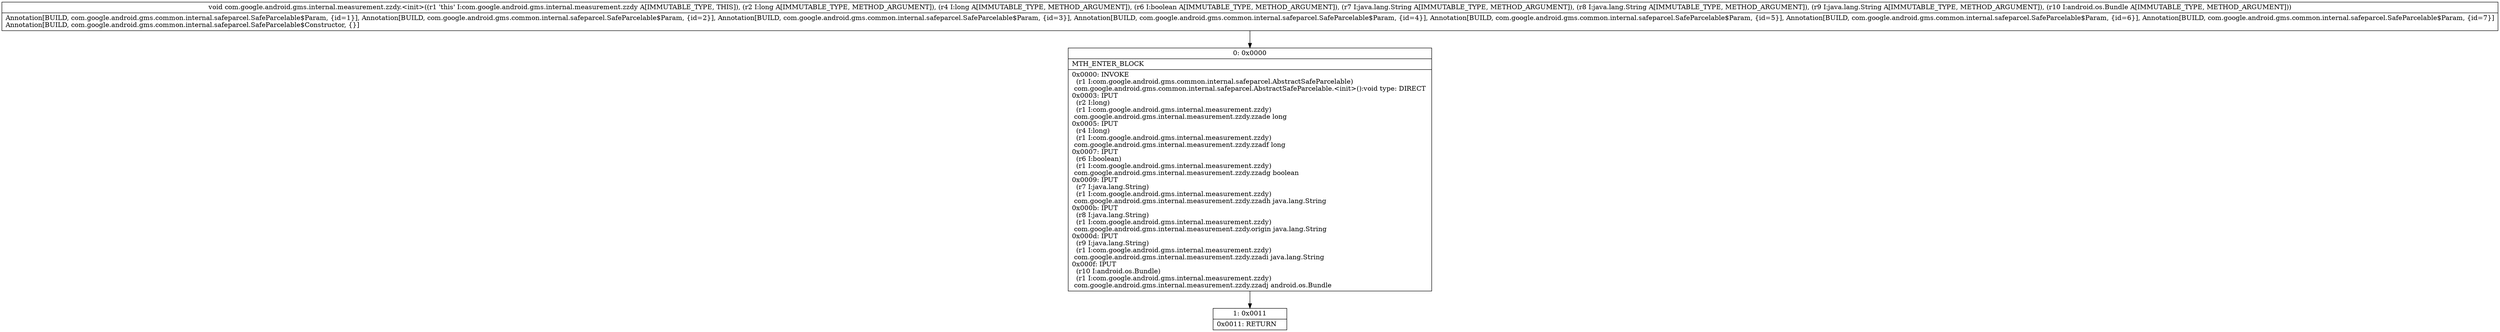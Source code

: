 digraph "CFG forcom.google.android.gms.internal.measurement.zzdy.\<init\>(JJZLjava\/lang\/String;Ljava\/lang\/String;Ljava\/lang\/String;Landroid\/os\/Bundle;)V" {
Node_0 [shape=record,label="{0\:\ 0x0000|MTH_ENTER_BLOCK\l|0x0000: INVOKE  \l  (r1 I:com.google.android.gms.common.internal.safeparcel.AbstractSafeParcelable)\l com.google.android.gms.common.internal.safeparcel.AbstractSafeParcelable.\<init\>():void type: DIRECT \l0x0003: IPUT  \l  (r2 I:long)\l  (r1 I:com.google.android.gms.internal.measurement.zzdy)\l com.google.android.gms.internal.measurement.zzdy.zzade long \l0x0005: IPUT  \l  (r4 I:long)\l  (r1 I:com.google.android.gms.internal.measurement.zzdy)\l com.google.android.gms.internal.measurement.zzdy.zzadf long \l0x0007: IPUT  \l  (r6 I:boolean)\l  (r1 I:com.google.android.gms.internal.measurement.zzdy)\l com.google.android.gms.internal.measurement.zzdy.zzadg boolean \l0x0009: IPUT  \l  (r7 I:java.lang.String)\l  (r1 I:com.google.android.gms.internal.measurement.zzdy)\l com.google.android.gms.internal.measurement.zzdy.zzadh java.lang.String \l0x000b: IPUT  \l  (r8 I:java.lang.String)\l  (r1 I:com.google.android.gms.internal.measurement.zzdy)\l com.google.android.gms.internal.measurement.zzdy.origin java.lang.String \l0x000d: IPUT  \l  (r9 I:java.lang.String)\l  (r1 I:com.google.android.gms.internal.measurement.zzdy)\l com.google.android.gms.internal.measurement.zzdy.zzadi java.lang.String \l0x000f: IPUT  \l  (r10 I:android.os.Bundle)\l  (r1 I:com.google.android.gms.internal.measurement.zzdy)\l com.google.android.gms.internal.measurement.zzdy.zzadj android.os.Bundle \l}"];
Node_1 [shape=record,label="{1\:\ 0x0011|0x0011: RETURN   \l}"];
MethodNode[shape=record,label="{void com.google.android.gms.internal.measurement.zzdy.\<init\>((r1 'this' I:com.google.android.gms.internal.measurement.zzdy A[IMMUTABLE_TYPE, THIS]), (r2 I:long A[IMMUTABLE_TYPE, METHOD_ARGUMENT]), (r4 I:long A[IMMUTABLE_TYPE, METHOD_ARGUMENT]), (r6 I:boolean A[IMMUTABLE_TYPE, METHOD_ARGUMENT]), (r7 I:java.lang.String A[IMMUTABLE_TYPE, METHOD_ARGUMENT]), (r8 I:java.lang.String A[IMMUTABLE_TYPE, METHOD_ARGUMENT]), (r9 I:java.lang.String A[IMMUTABLE_TYPE, METHOD_ARGUMENT]), (r10 I:android.os.Bundle A[IMMUTABLE_TYPE, METHOD_ARGUMENT]))  | Annotation[BUILD, com.google.android.gms.common.internal.safeparcel.SafeParcelable$Param, \{id=1\}], Annotation[BUILD, com.google.android.gms.common.internal.safeparcel.SafeParcelable$Param, \{id=2\}], Annotation[BUILD, com.google.android.gms.common.internal.safeparcel.SafeParcelable$Param, \{id=3\}], Annotation[BUILD, com.google.android.gms.common.internal.safeparcel.SafeParcelable$Param, \{id=4\}], Annotation[BUILD, com.google.android.gms.common.internal.safeparcel.SafeParcelable$Param, \{id=5\}], Annotation[BUILD, com.google.android.gms.common.internal.safeparcel.SafeParcelable$Param, \{id=6\}], Annotation[BUILD, com.google.android.gms.common.internal.safeparcel.SafeParcelable$Param, \{id=7\}]\lAnnotation[BUILD, com.google.android.gms.common.internal.safeparcel.SafeParcelable$Constructor, \{\}]\l}"];
MethodNode -> Node_0;
Node_0 -> Node_1;
}

